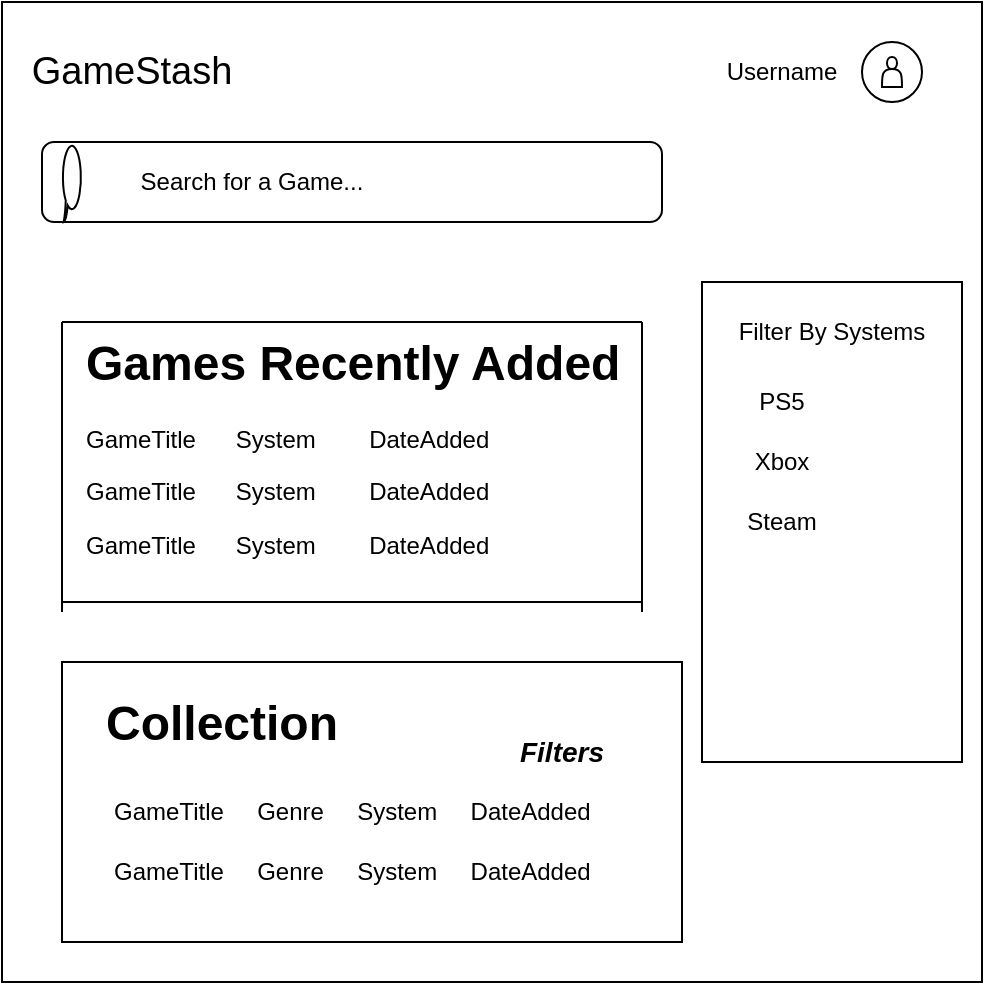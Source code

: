 <mxfile version="24.7.7">
  <diagram name="Page-1" id="ZjdWZnQv7vWu7HJ_-Isk">
    <mxGraphModel dx="1050" dy="530" grid="1" gridSize="10" guides="1" tooltips="1" connect="1" arrows="1" fold="1" page="1" pageScale="1" pageWidth="850" pageHeight="1100" background="none" math="0" shadow="0">
      <root>
        <mxCell id="0" />
        <mxCell id="1" parent="0" />
        <mxCell id="ULm8umxshCQqSEd7CZgo-1" value="" style="whiteSpace=wrap;html=1;aspect=fixed;" vertex="1" parent="1">
          <mxGeometry x="210" y="90" width="490" height="490" as="geometry" />
        </mxCell>
        <mxCell id="ULm8umxshCQqSEd7CZgo-3" value="&lt;font style=&quot;font-size: 19px;&quot;&gt;GameStash&lt;/font&gt;" style="text;html=1;align=center;verticalAlign=middle;whiteSpace=wrap;rounded=0;" vertex="1" parent="1">
          <mxGeometry x="230" y="110" width="90" height="30" as="geometry" />
        </mxCell>
        <mxCell id="ULm8umxshCQqSEd7CZgo-4" value="" style="ellipse;whiteSpace=wrap;html=1;aspect=fixed;" vertex="1" parent="1">
          <mxGeometry x="640" y="110" width="30" height="30" as="geometry" />
        </mxCell>
        <mxCell id="ULm8umxshCQqSEd7CZgo-5" value="Username" style="text;html=1;align=center;verticalAlign=middle;whiteSpace=wrap;rounded=0;" vertex="1" parent="1">
          <mxGeometry x="570" y="110" width="60" height="30" as="geometry" />
        </mxCell>
        <mxCell id="ULm8umxshCQqSEd7CZgo-6" value="" style="rounded=1;whiteSpace=wrap;html=1;" vertex="1" parent="1">
          <mxGeometry x="230" y="160" width="310" height="40" as="geometry" />
        </mxCell>
        <mxCell id="ULm8umxshCQqSEd7CZgo-7" value="" style="whiteSpace=wrap;html=1;shape=mxgraph.basic.oval_callout" vertex="1" parent="1">
          <mxGeometry x="240" y="160" width="10" height="40" as="geometry" />
        </mxCell>
        <mxCell id="ULm8umxshCQqSEd7CZgo-8" value="Search for a Game..." style="text;html=1;align=center;verticalAlign=middle;whiteSpace=wrap;rounded=0;" vertex="1" parent="1">
          <mxGeometry x="260" y="165" width="150" height="30" as="geometry" />
        </mxCell>
        <mxCell id="ULm8umxshCQqSEd7CZgo-9" value="&lt;h1 style=&quot;margin-top: 0px;&quot;&gt;Games Recently Added&lt;br&gt;&lt;/h1&gt;&lt;p&gt;GameTitle&amp;nbsp;&amp;nbsp;&amp;nbsp;&amp;nbsp;&amp;nbsp; System&amp;nbsp;&amp;nbsp;&amp;nbsp;&amp;nbsp;&amp;nbsp;&amp;nbsp;&amp;nbsp; DateAdded&lt;/p&gt;&lt;p&gt;GameTitle&amp;nbsp;&amp;nbsp;&amp;nbsp;&amp;nbsp;&amp;nbsp; System&amp;nbsp;&amp;nbsp;&amp;nbsp;&amp;nbsp;&amp;nbsp;&amp;nbsp;&amp;nbsp; DateAdded&lt;/p&gt;&lt;p&gt;GameTitle&amp;nbsp;&amp;nbsp;&amp;nbsp;&amp;nbsp;&amp;nbsp; System&amp;nbsp;&amp;nbsp;&amp;nbsp;&amp;nbsp;&amp;nbsp;&amp;nbsp;&amp;nbsp; DateAdded&lt;/p&gt;&lt;p&gt;&lt;br&gt;&lt;/p&gt;" style="text;html=1;whiteSpace=wrap;overflow=hidden;rounded=0;" vertex="1" parent="1">
          <mxGeometry x="250" y="250" width="280" height="120" as="geometry" />
        </mxCell>
        <mxCell id="ULm8umxshCQqSEd7CZgo-10" value="" style="rounded=0;whiteSpace=wrap;html=1;" vertex="1" parent="1">
          <mxGeometry x="560" y="230" width="130" height="240" as="geometry" />
        </mxCell>
        <mxCell id="ULm8umxshCQqSEd7CZgo-12" value="Filter By Systems" style="text;html=1;align=center;verticalAlign=middle;whiteSpace=wrap;rounded=0;" vertex="1" parent="1">
          <mxGeometry x="570" y="240" width="110" height="30" as="geometry" />
        </mxCell>
        <mxCell id="ULm8umxshCQqSEd7CZgo-13" value="PS5" style="text;html=1;align=center;verticalAlign=middle;whiteSpace=wrap;rounded=0;" vertex="1" parent="1">
          <mxGeometry x="570" y="275" width="60" height="30" as="geometry" />
        </mxCell>
        <mxCell id="ULm8umxshCQqSEd7CZgo-14" value="Xbox" style="text;html=1;align=center;verticalAlign=middle;whiteSpace=wrap;rounded=0;" vertex="1" parent="1">
          <mxGeometry x="570" y="305" width="60" height="30" as="geometry" />
        </mxCell>
        <mxCell id="ULm8umxshCQqSEd7CZgo-15" value="Steam" style="text;html=1;align=center;verticalAlign=middle;whiteSpace=wrap;rounded=0;" vertex="1" parent="1">
          <mxGeometry x="570" y="335" width="60" height="30" as="geometry" />
        </mxCell>
        <mxCell id="ULm8umxshCQqSEd7CZgo-18" value="" style="endArrow=none;html=1;rounded=0;" edge="1" parent="1">
          <mxGeometry width="50" height="50" relative="1" as="geometry">
            <mxPoint x="240" y="395" as="sourcePoint" />
            <mxPoint x="240" y="250" as="targetPoint" />
          </mxGeometry>
        </mxCell>
        <mxCell id="ULm8umxshCQqSEd7CZgo-19" value="" style="endArrow=none;html=1;rounded=0;exitX=1;exitY=0;exitDx=0;exitDy=0;" edge="1" parent="1" source="ULm8umxshCQqSEd7CZgo-9">
          <mxGeometry width="50" height="50" relative="1" as="geometry">
            <mxPoint x="400" y="250" as="sourcePoint" />
            <mxPoint x="240" y="250" as="targetPoint" />
          </mxGeometry>
        </mxCell>
        <mxCell id="ULm8umxshCQqSEd7CZgo-23" value="" style="endArrow=none;html=1;rounded=0;exitX=1;exitY=0;exitDx=0;exitDy=0;" edge="1" parent="1">
          <mxGeometry width="50" height="50" relative="1" as="geometry">
            <mxPoint x="530" y="390" as="sourcePoint" />
            <mxPoint x="240" y="390" as="targetPoint" />
          </mxGeometry>
        </mxCell>
        <mxCell id="ULm8umxshCQqSEd7CZgo-24" value="" style="endArrow=none;html=1;rounded=0;" edge="1" parent="1">
          <mxGeometry width="50" height="50" relative="1" as="geometry">
            <mxPoint x="530" y="395" as="sourcePoint" />
            <mxPoint x="530" y="250" as="targetPoint" />
          </mxGeometry>
        </mxCell>
        <mxCell id="ULm8umxshCQqSEd7CZgo-25" value="" style="rounded=0;whiteSpace=wrap;html=1;" vertex="1" parent="1">
          <mxGeometry x="240" y="420" width="310" height="140" as="geometry" />
        </mxCell>
        <mxCell id="ULm8umxshCQqSEd7CZgo-26" value="&lt;h1 style=&quot;margin-top: 0px;&quot;&gt;Collection&lt;/h1&gt;&lt;p&gt;&lt;br&gt;&lt;/p&gt;" style="text;html=1;whiteSpace=wrap;overflow=hidden;rounded=0;" vertex="1" parent="1">
          <mxGeometry x="260" y="430" width="180" height="120" as="geometry" />
        </mxCell>
        <mxCell id="ULm8umxshCQqSEd7CZgo-27" value="GameTitle&amp;nbsp;&amp;nbsp;&amp;nbsp;&amp;nbsp; Genre&amp;nbsp;&amp;nbsp;&amp;nbsp;&amp;nbsp; System&amp;nbsp;&amp;nbsp;&amp;nbsp;&amp;nbsp; DateAdded" style="text;strokeColor=none;fillColor=none;align=left;verticalAlign=middle;spacingLeft=4;spacingRight=4;overflow=hidden;points=[[0,0.5],[1,0.5]];portConstraint=eastwest;rotatable=0;whiteSpace=wrap;html=1;" vertex="1" parent="1">
          <mxGeometry x="260" y="480" width="280" height="30" as="geometry" />
        </mxCell>
        <mxCell id="ULm8umxshCQqSEd7CZgo-28" value="GameTitle&amp;nbsp;&amp;nbsp;&amp;nbsp;&amp;nbsp; Genre&amp;nbsp;&amp;nbsp;&amp;nbsp;&amp;nbsp; System&amp;nbsp;&amp;nbsp;&amp;nbsp;&amp;nbsp; DateAdded" style="text;strokeColor=none;fillColor=none;align=left;verticalAlign=middle;spacingLeft=4;spacingRight=4;overflow=hidden;points=[[0,0.5],[1,0.5]];portConstraint=eastwest;rotatable=0;whiteSpace=wrap;html=1;" vertex="1" parent="1">
          <mxGeometry x="260" y="510" width="280" height="30" as="geometry" />
        </mxCell>
        <mxCell id="ULm8umxshCQqSEd7CZgo-29" value="&lt;i&gt;&lt;b&gt;&lt;font style=&quot;font-size: 14px;&quot;&gt;Filters&lt;/font&gt;&lt;/b&gt;&lt;/i&gt;" style="text;html=1;align=center;verticalAlign=middle;whiteSpace=wrap;rounded=0;" vertex="1" parent="1">
          <mxGeometry x="460" y="450" width="60" height="30" as="geometry" />
        </mxCell>
        <mxCell id="ULm8umxshCQqSEd7CZgo-34" value="" style="shape=actor;whiteSpace=wrap;html=1;" vertex="1" parent="1">
          <mxGeometry x="650" y="117.5" width="10" height="15" as="geometry" />
        </mxCell>
      </root>
    </mxGraphModel>
  </diagram>
</mxfile>
